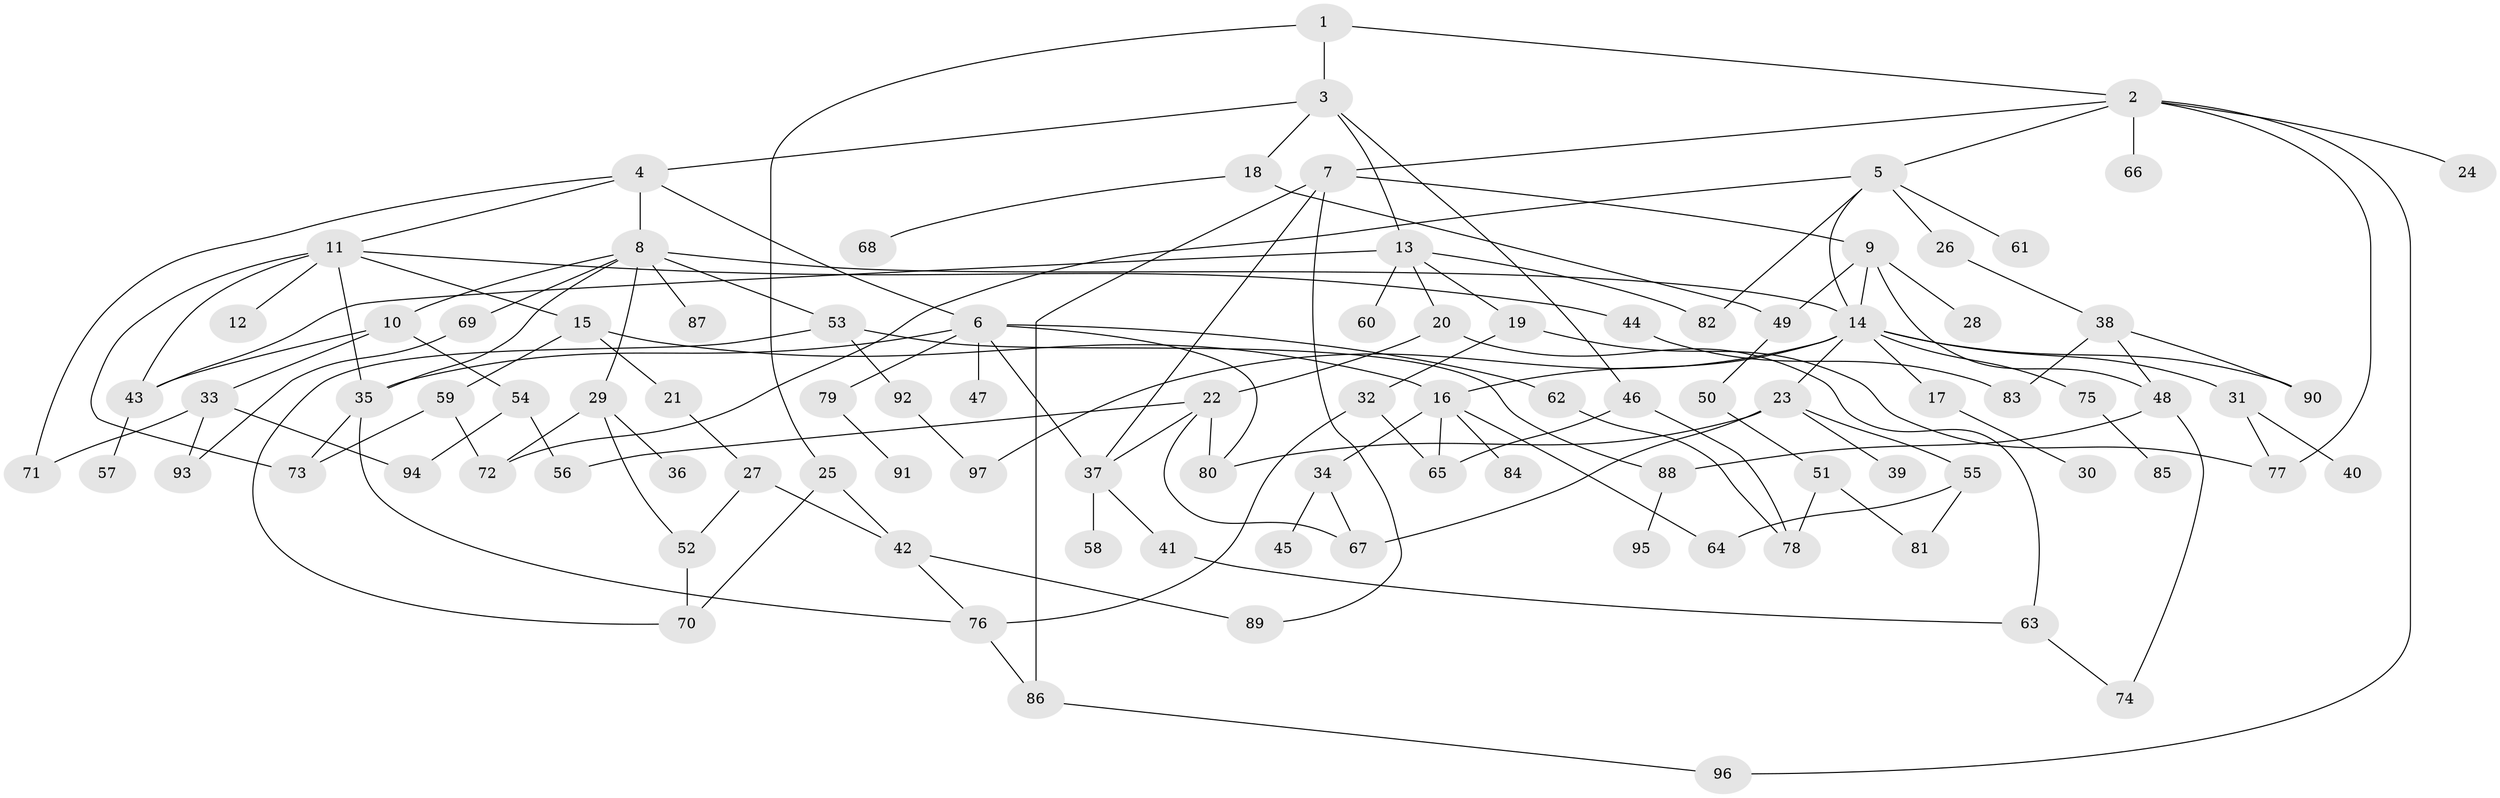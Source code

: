 // Generated by graph-tools (version 1.1) at 2025/10/02/27/25 16:10:54]
// undirected, 97 vertices, 143 edges
graph export_dot {
graph [start="1"]
  node [color=gray90,style=filled];
  1;
  2;
  3;
  4;
  5;
  6;
  7;
  8;
  9;
  10;
  11;
  12;
  13;
  14;
  15;
  16;
  17;
  18;
  19;
  20;
  21;
  22;
  23;
  24;
  25;
  26;
  27;
  28;
  29;
  30;
  31;
  32;
  33;
  34;
  35;
  36;
  37;
  38;
  39;
  40;
  41;
  42;
  43;
  44;
  45;
  46;
  47;
  48;
  49;
  50;
  51;
  52;
  53;
  54;
  55;
  56;
  57;
  58;
  59;
  60;
  61;
  62;
  63;
  64;
  65;
  66;
  67;
  68;
  69;
  70;
  71;
  72;
  73;
  74;
  75;
  76;
  77;
  78;
  79;
  80;
  81;
  82;
  83;
  84;
  85;
  86;
  87;
  88;
  89;
  90;
  91;
  92;
  93;
  94;
  95;
  96;
  97;
  1 -- 2;
  1 -- 3;
  1 -- 25;
  2 -- 5;
  2 -- 7;
  2 -- 24;
  2 -- 66;
  2 -- 77;
  2 -- 96;
  3 -- 4;
  3 -- 13;
  3 -- 18;
  3 -- 46;
  4 -- 6;
  4 -- 8;
  4 -- 11;
  4 -- 71;
  5 -- 26;
  5 -- 61;
  5 -- 82;
  5 -- 72;
  5 -- 14;
  6 -- 35;
  6 -- 47;
  6 -- 62;
  6 -- 79;
  6 -- 37;
  6 -- 80;
  7 -- 9;
  7 -- 89;
  7 -- 86;
  7 -- 37;
  8 -- 10;
  8 -- 14;
  8 -- 29;
  8 -- 53;
  8 -- 69;
  8 -- 87;
  8 -- 35;
  9 -- 28;
  9 -- 48;
  9 -- 49;
  9 -- 14;
  10 -- 33;
  10 -- 54;
  10 -- 43;
  11 -- 12;
  11 -- 15;
  11 -- 44;
  11 -- 73;
  11 -- 43;
  11 -- 35;
  13 -- 19;
  13 -- 20;
  13 -- 43;
  13 -- 60;
  13 -- 82;
  14 -- 16;
  14 -- 17;
  14 -- 23;
  14 -- 31;
  14 -- 75;
  14 -- 97;
  14 -- 90;
  15 -- 21;
  15 -- 59;
  15 -- 16;
  16 -- 34;
  16 -- 64;
  16 -- 84;
  16 -- 65;
  17 -- 30;
  18 -- 68;
  18 -- 49;
  19 -- 32;
  19 -- 77;
  20 -- 22;
  20 -- 63;
  21 -- 27;
  22 -- 37;
  22 -- 56;
  22 -- 67;
  22 -- 80;
  23 -- 39;
  23 -- 55;
  23 -- 80;
  23 -- 67;
  25 -- 42;
  25 -- 70;
  26 -- 38;
  27 -- 52;
  27 -- 42;
  29 -- 36;
  29 -- 52;
  29 -- 72;
  31 -- 40;
  31 -- 77;
  32 -- 65;
  32 -- 76;
  33 -- 93;
  33 -- 71;
  33 -- 94;
  34 -- 45;
  34 -- 67;
  35 -- 73;
  35 -- 76;
  37 -- 41;
  37 -- 58;
  38 -- 90;
  38 -- 48;
  38 -- 83;
  41 -- 63;
  42 -- 89;
  42 -- 76;
  43 -- 57;
  44 -- 83;
  46 -- 78;
  46 -- 65;
  48 -- 88;
  48 -- 74;
  49 -- 50;
  50 -- 51;
  51 -- 81;
  51 -- 78;
  52 -- 70;
  53 -- 70;
  53 -- 92;
  53 -- 88;
  54 -- 94;
  54 -- 56;
  55 -- 64;
  55 -- 81;
  59 -- 72;
  59 -- 73;
  62 -- 78;
  63 -- 74;
  69 -- 93;
  75 -- 85;
  76 -- 86;
  79 -- 91;
  86 -- 96;
  88 -- 95;
  92 -- 97;
}

